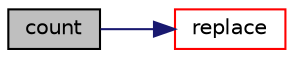 digraph "count"
{
  bgcolor="transparent";
  edge [fontname="Helvetica",fontsize="10",labelfontname="Helvetica",labelfontsize="10"];
  node [fontname="Helvetica",fontsize="10",shape=record];
  rankdir="LR";
  Node1 [label="count",height=0.2,width=0.4,color="black", fillcolor="grey75", style="filled", fontcolor="black"];
  Node1 -> Node2 [color="midnightblue",fontsize="10",style="solid",fontname="Helvetica"];
  Node2 [label="replace",height=0.2,width=0.4,color="red",URL="$a02545.html#a7e6adc1b53baf219bd57e7c9fa7b9f4b",tooltip="Replace first occurence of sub-string oldStr with newStr. "];
}

